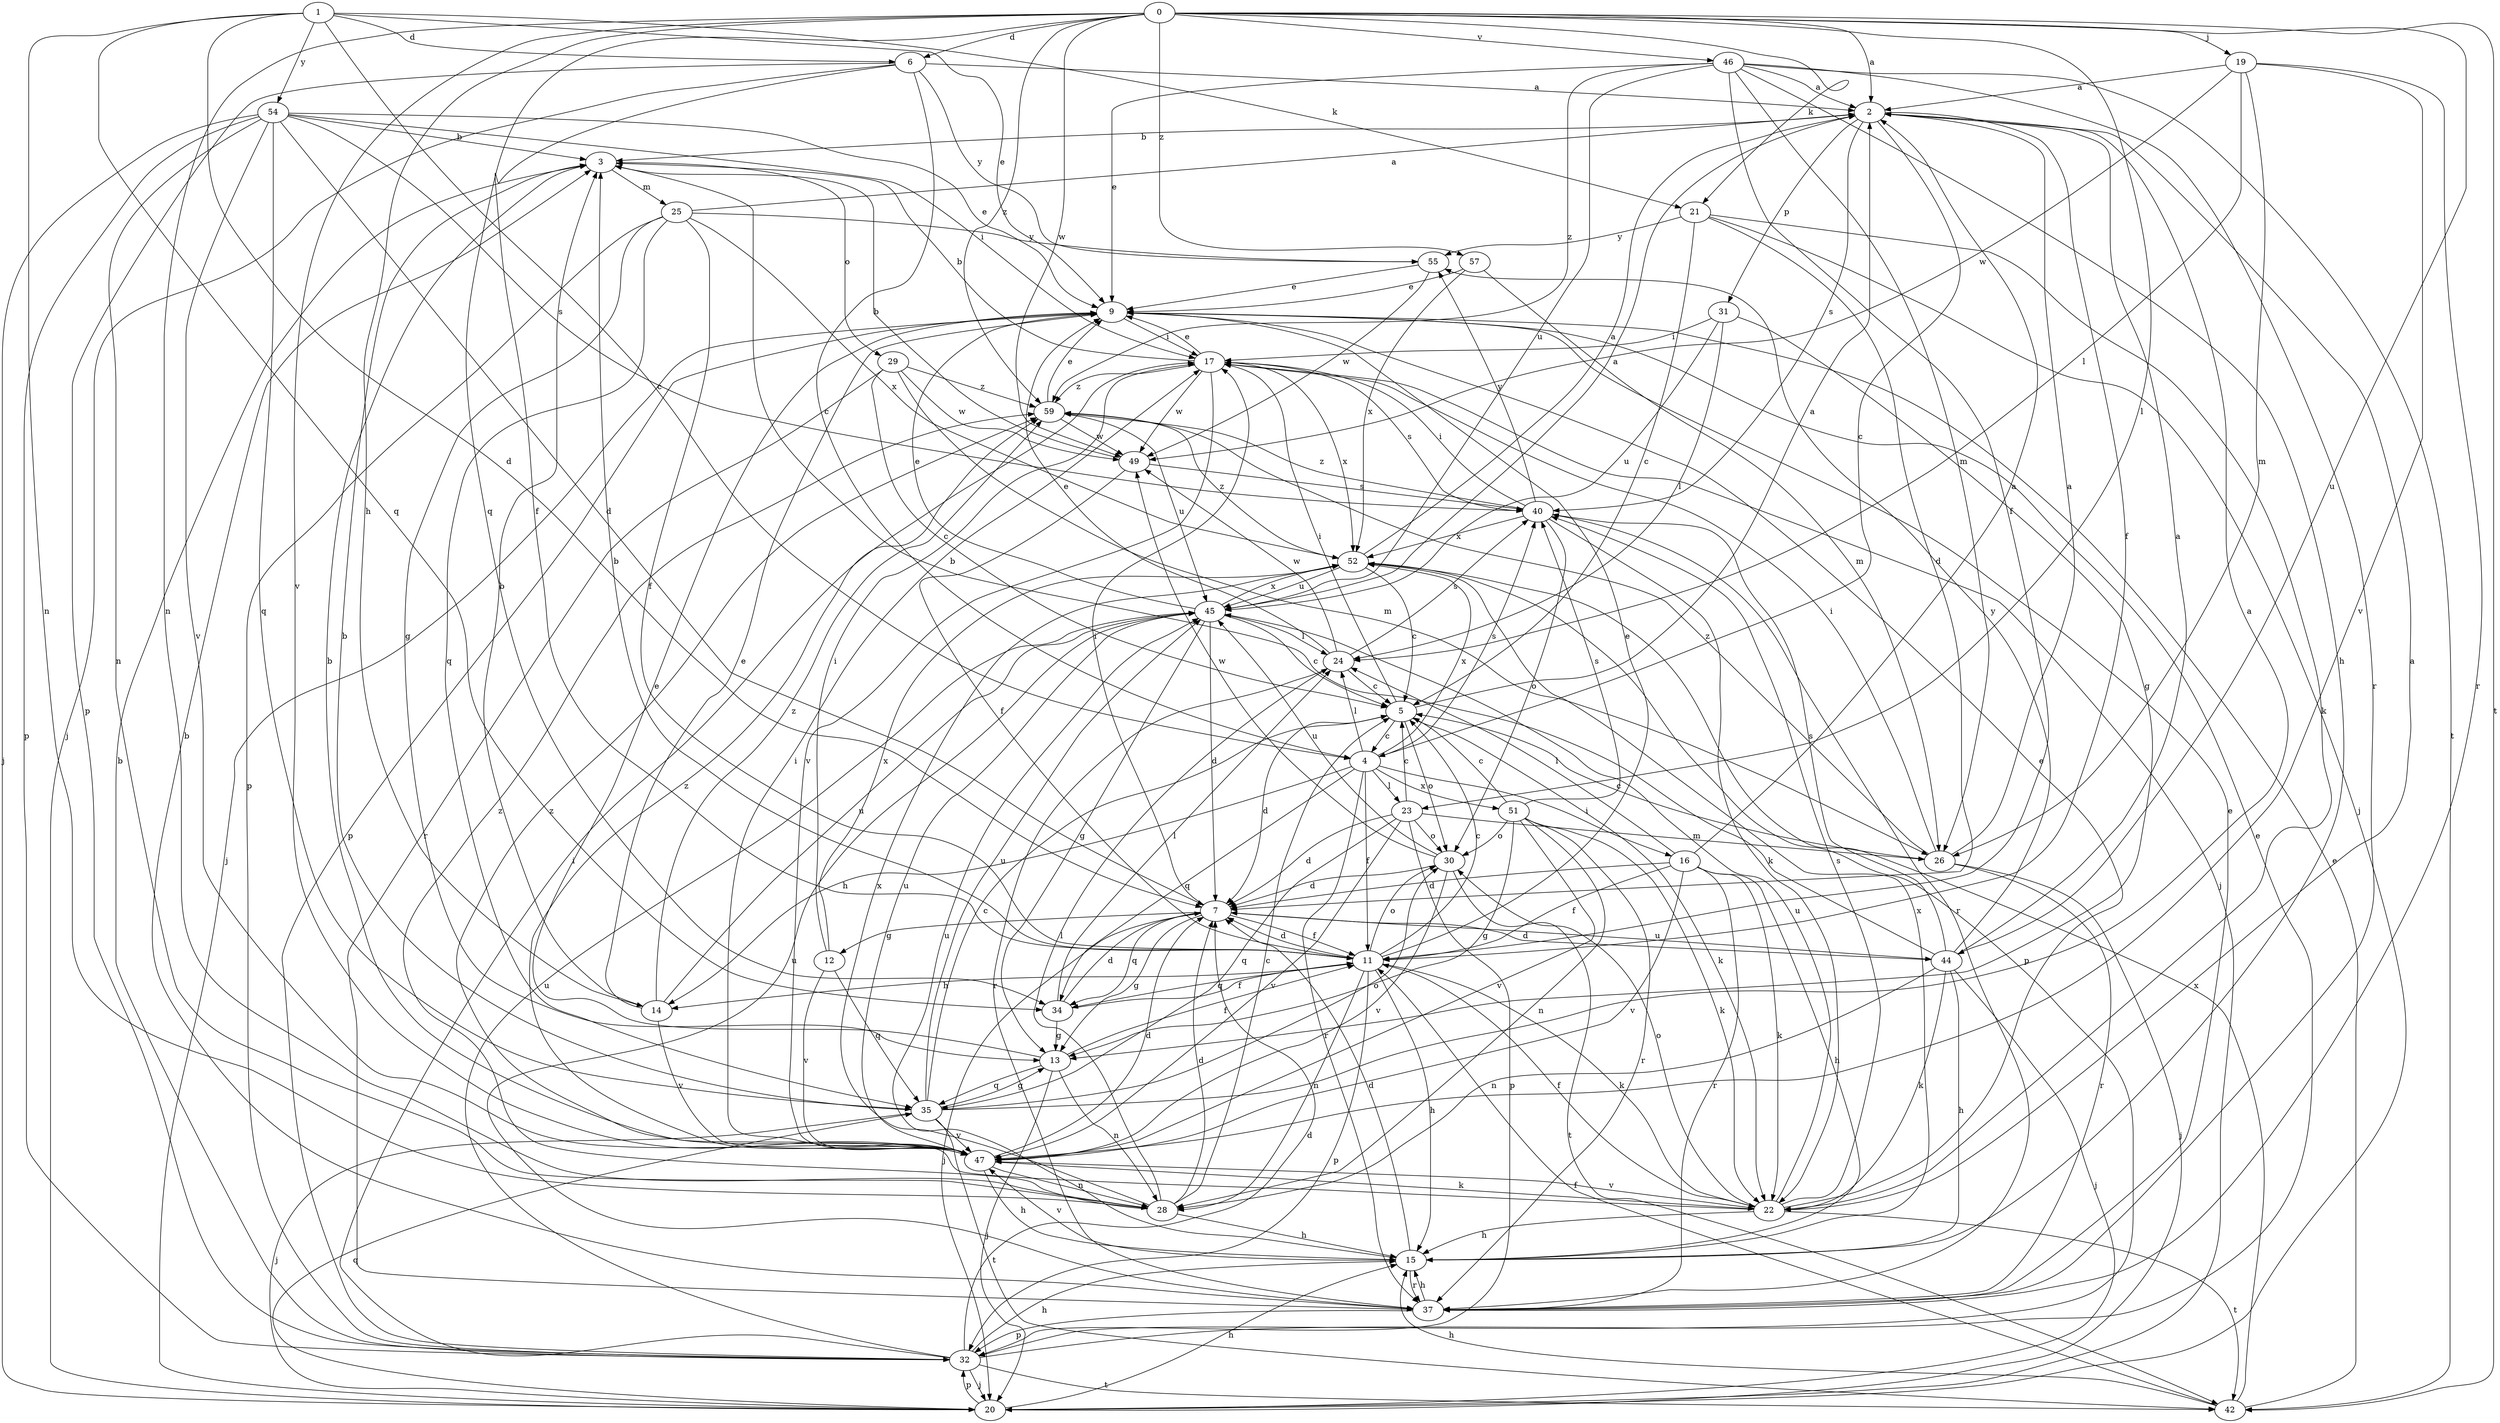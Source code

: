 strict digraph  {
0;
1;
2;
3;
4;
5;
6;
7;
9;
11;
12;
13;
14;
15;
16;
17;
19;
20;
21;
22;
23;
24;
25;
26;
28;
29;
30;
31;
32;
34;
35;
37;
40;
42;
44;
45;
46;
47;
49;
51;
52;
54;
55;
57;
59;
0 -> 2  [label=a];
0 -> 6  [label=d];
0 -> 14  [label=h];
0 -> 19  [label=j];
0 -> 21  [label=k];
0 -> 23  [label=l];
0 -> 28  [label=n];
0 -> 34  [label=q];
0 -> 42  [label=t];
0 -> 44  [label=u];
0 -> 46  [label=v];
0 -> 47  [label=v];
0 -> 49  [label=w];
0 -> 57  [label=z];
0 -> 59  [label=z];
1 -> 4  [label=c];
1 -> 6  [label=d];
1 -> 7  [label=d];
1 -> 9  [label=e];
1 -> 21  [label=k];
1 -> 28  [label=n];
1 -> 34  [label=q];
1 -> 54  [label=y];
2 -> 3  [label=b];
2 -> 4  [label=c];
2 -> 11  [label=f];
2 -> 31  [label=p];
2 -> 40  [label=s];
3 -> 25  [label=m];
3 -> 29  [label=o];
4 -> 11  [label=f];
4 -> 14  [label=h];
4 -> 16  [label=i];
4 -> 23  [label=l];
4 -> 24  [label=l];
4 -> 34  [label=q];
4 -> 37  [label=r];
4 -> 40  [label=s];
4 -> 51  [label=x];
4 -> 52  [label=x];
5 -> 2  [label=a];
5 -> 4  [label=c];
5 -> 7  [label=d];
5 -> 17  [label=i];
5 -> 22  [label=k];
5 -> 30  [label=o];
6 -> 2  [label=a];
6 -> 4  [label=c];
6 -> 11  [label=f];
6 -> 20  [label=j];
6 -> 32  [label=p];
6 -> 55  [label=y];
7 -> 11  [label=f];
7 -> 12  [label=g];
7 -> 13  [label=g];
7 -> 17  [label=i];
7 -> 20  [label=j];
7 -> 34  [label=q];
7 -> 44  [label=u];
9 -> 17  [label=i];
9 -> 20  [label=j];
9 -> 32  [label=p];
11 -> 3  [label=b];
11 -> 5  [label=c];
11 -> 7  [label=d];
11 -> 9  [label=e];
11 -> 14  [label=h];
11 -> 15  [label=h];
11 -> 22  [label=k];
11 -> 28  [label=n];
11 -> 30  [label=o];
11 -> 32  [label=p];
11 -> 34  [label=q];
12 -> 17  [label=i];
12 -> 35  [label=q];
12 -> 47  [label=v];
12 -> 52  [label=x];
13 -> 9  [label=e];
13 -> 11  [label=f];
13 -> 20  [label=j];
13 -> 28  [label=n];
13 -> 35  [label=q];
14 -> 3  [label=b];
14 -> 9  [label=e];
14 -> 45  [label=u];
14 -> 47  [label=v];
14 -> 59  [label=z];
15 -> 7  [label=d];
15 -> 37  [label=r];
15 -> 45  [label=u];
15 -> 47  [label=v];
15 -> 52  [label=x];
16 -> 2  [label=a];
16 -> 7  [label=d];
16 -> 11  [label=f];
16 -> 15  [label=h];
16 -> 22  [label=k];
16 -> 24  [label=l];
16 -> 37  [label=r];
16 -> 47  [label=v];
17 -> 3  [label=b];
17 -> 9  [label=e];
17 -> 20  [label=j];
17 -> 40  [label=s];
17 -> 47  [label=v];
17 -> 49  [label=w];
17 -> 52  [label=x];
17 -> 59  [label=z];
19 -> 2  [label=a];
19 -> 24  [label=l];
19 -> 26  [label=m];
19 -> 37  [label=r];
19 -> 47  [label=v];
19 -> 49  [label=w];
20 -> 15  [label=h];
20 -> 32  [label=p];
20 -> 35  [label=q];
21 -> 5  [label=c];
21 -> 7  [label=d];
21 -> 20  [label=j];
21 -> 22  [label=k];
21 -> 55  [label=y];
22 -> 2  [label=a];
22 -> 9  [label=e];
22 -> 11  [label=f];
22 -> 15  [label=h];
22 -> 30  [label=o];
22 -> 40  [label=s];
22 -> 42  [label=t];
22 -> 45  [label=u];
22 -> 47  [label=v];
22 -> 59  [label=z];
23 -> 5  [label=c];
23 -> 7  [label=d];
23 -> 26  [label=m];
23 -> 30  [label=o];
23 -> 32  [label=p];
23 -> 35  [label=q];
23 -> 47  [label=v];
24 -> 5  [label=c];
24 -> 9  [label=e];
24 -> 37  [label=r];
24 -> 40  [label=s];
24 -> 49  [label=w];
25 -> 2  [label=a];
25 -> 11  [label=f];
25 -> 13  [label=g];
25 -> 32  [label=p];
25 -> 35  [label=q];
25 -> 52  [label=x];
25 -> 55  [label=y];
26 -> 2  [label=a];
26 -> 5  [label=c];
26 -> 17  [label=i];
26 -> 20  [label=j];
26 -> 37  [label=r];
26 -> 59  [label=z];
28 -> 5  [label=c];
28 -> 7  [label=d];
28 -> 15  [label=h];
28 -> 24  [label=l];
28 -> 52  [label=x];
28 -> 59  [label=z];
29 -> 5  [label=c];
29 -> 26  [label=m];
29 -> 37  [label=r];
29 -> 49  [label=w];
29 -> 59  [label=z];
30 -> 7  [label=d];
30 -> 42  [label=t];
30 -> 45  [label=u];
30 -> 47  [label=v];
30 -> 49  [label=w];
31 -> 13  [label=g];
31 -> 17  [label=i];
31 -> 24  [label=l];
31 -> 45  [label=u];
32 -> 3  [label=b];
32 -> 7  [label=d];
32 -> 9  [label=e];
32 -> 15  [label=h];
32 -> 17  [label=i];
32 -> 20  [label=j];
32 -> 42  [label=t];
32 -> 45  [label=u];
34 -> 7  [label=d];
34 -> 11  [label=f];
34 -> 13  [label=g];
34 -> 24  [label=l];
35 -> 2  [label=a];
35 -> 3  [label=b];
35 -> 5  [label=c];
35 -> 13  [label=g];
35 -> 20  [label=j];
35 -> 30  [label=o];
35 -> 42  [label=t];
35 -> 45  [label=u];
35 -> 47  [label=v];
37 -> 3  [label=b];
37 -> 9  [label=e];
37 -> 15  [label=h];
37 -> 32  [label=p];
37 -> 45  [label=u];
40 -> 17  [label=i];
40 -> 22  [label=k];
40 -> 30  [label=o];
40 -> 37  [label=r];
40 -> 52  [label=x];
40 -> 55  [label=y];
40 -> 59  [label=z];
42 -> 9  [label=e];
42 -> 11  [label=f];
42 -> 15  [label=h];
42 -> 52  [label=x];
44 -> 2  [label=a];
44 -> 3  [label=b];
44 -> 7  [label=d];
44 -> 15  [label=h];
44 -> 20  [label=j];
44 -> 22  [label=k];
44 -> 28  [label=n];
44 -> 40  [label=s];
44 -> 55  [label=y];
45 -> 2  [label=a];
45 -> 5  [label=c];
45 -> 7  [label=d];
45 -> 9  [label=e];
45 -> 13  [label=g];
45 -> 24  [label=l];
45 -> 52  [label=x];
46 -> 2  [label=a];
46 -> 9  [label=e];
46 -> 11  [label=f];
46 -> 15  [label=h];
46 -> 26  [label=m];
46 -> 37  [label=r];
46 -> 42  [label=t];
46 -> 45  [label=u];
46 -> 59  [label=z];
47 -> 3  [label=b];
47 -> 7  [label=d];
47 -> 15  [label=h];
47 -> 17  [label=i];
47 -> 22  [label=k];
47 -> 28  [label=n];
47 -> 45  [label=u];
47 -> 59  [label=z];
49 -> 3  [label=b];
49 -> 11  [label=f];
49 -> 40  [label=s];
51 -> 5  [label=c];
51 -> 13  [label=g];
51 -> 22  [label=k];
51 -> 28  [label=n];
51 -> 30  [label=o];
51 -> 37  [label=r];
51 -> 40  [label=s];
51 -> 47  [label=v];
52 -> 2  [label=a];
52 -> 5  [label=c];
52 -> 32  [label=p];
52 -> 45  [label=u];
52 -> 59  [label=z];
54 -> 3  [label=b];
54 -> 7  [label=d];
54 -> 9  [label=e];
54 -> 17  [label=i];
54 -> 20  [label=j];
54 -> 28  [label=n];
54 -> 32  [label=p];
54 -> 35  [label=q];
54 -> 40  [label=s];
54 -> 47  [label=v];
55 -> 9  [label=e];
55 -> 49  [label=w];
57 -> 9  [label=e];
57 -> 26  [label=m];
57 -> 52  [label=x];
59 -> 9  [label=e];
59 -> 45  [label=u];
59 -> 49  [label=w];
}
